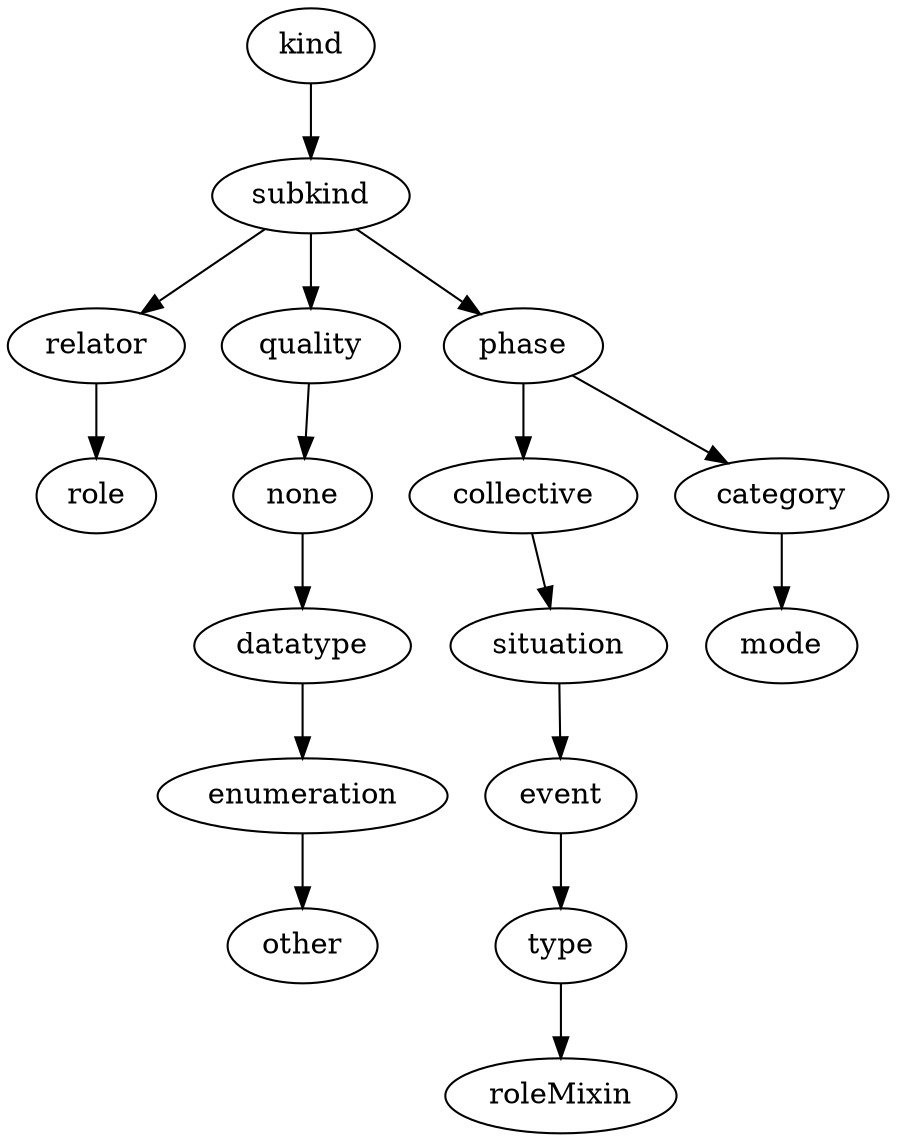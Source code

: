 strict digraph  {
kind;
subkind;
relator;
quality;
phase;
role;
collective;
category;
situation;
event;
type;
roleMixin;
mode;
none;
datatype;
enumeration;
other;
kind -> subkind;
subkind -> relator;
subkind -> quality;
subkind -> phase;
relator -> role;
quality -> none;
phase -> collective;
phase -> category;
collective -> situation;
category -> mode;
situation -> event;
event -> type;
type -> roleMixin;
none -> datatype;
datatype -> enumeration;
enumeration -> other;
}
